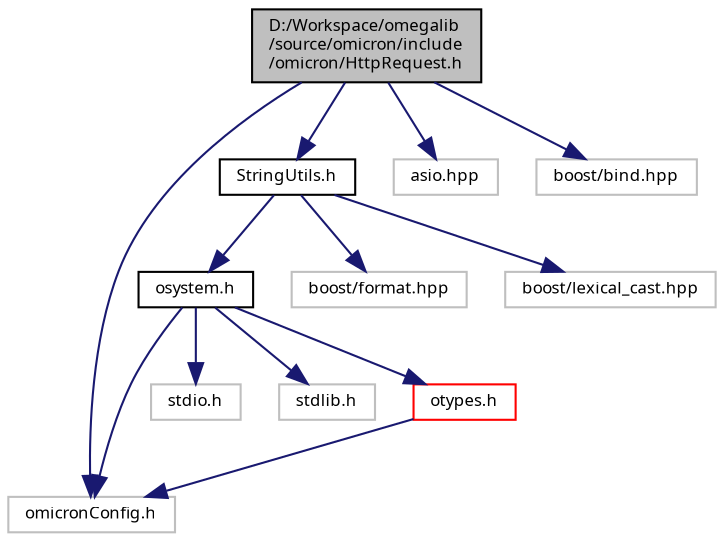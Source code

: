 digraph "D:/Workspace/omegalib/source/omicron/include/omicron/HttpRequest.h"
{
  bgcolor="transparent";
  edge [fontname="FreeSans.ttf",fontsize="8",labelfontname="FreeSans.ttf",labelfontsize="8"];
  node [fontname="FreeSans.ttf",fontsize="8",shape=record];
  Node1 [label="D:/Workspace/omegalib\l/source/omicron/include\l/omicron/HttpRequest.h",height=0.2,width=0.4,color="black", fillcolor="grey75", style="filled" fontcolor="black"];
  Node1 -> Node2 [color="midnightblue",fontsize="8",style="solid",fontname="FreeSans.ttf"];
  Node2 [label="omicronConfig.h",height=0.2,width=0.4,color="grey75"];
  Node1 -> Node3 [color="midnightblue",fontsize="8",style="solid",fontname="FreeSans.ttf"];
  Node3 [label="StringUtils.h",height=0.2,width=0.4,color="black",URL="$_string_utils_8h.html"];
  Node3 -> Node4 [color="midnightblue",fontsize="8",style="solid",fontname="FreeSans.ttf"];
  Node4 [label="osystem.h",height=0.2,width=0.4,color="black",URL="$omicron_2include_2omicron_2osystem_8h.html"];
  Node4 -> Node2 [color="midnightblue",fontsize="8",style="solid",fontname="FreeSans.ttf"];
  Node4 -> Node5 [color="midnightblue",fontsize="8",style="solid",fontname="FreeSans.ttf"];
  Node5 [label="stdio.h",height=0.2,width=0.4,color="grey75"];
  Node4 -> Node6 [color="midnightblue",fontsize="8",style="solid",fontname="FreeSans.ttf"];
  Node6 [label="stdlib.h",height=0.2,width=0.4,color="grey75"];
  Node4 -> Node7 [color="midnightblue",fontsize="8",style="solid",fontname="FreeSans.ttf"];
  Node7 [label="otypes.h",height=0.2,width=0.4,color="red",URL="$omicron_2include_2omicron_2otypes_8h.html"];
  Node7 -> Node2 [color="midnightblue",fontsize="8",style="solid",fontname="FreeSans.ttf"];
  Node3 -> Node8 [color="midnightblue",fontsize="8",style="solid",fontname="FreeSans.ttf"];
  Node8 [label="boost/format.hpp",height=0.2,width=0.4,color="grey75"];
  Node3 -> Node9 [color="midnightblue",fontsize="8",style="solid",fontname="FreeSans.ttf"];
  Node9 [label="boost/lexical_cast.hpp",height=0.2,width=0.4,color="grey75"];
  Node1 -> Node10 [color="midnightblue",fontsize="8",style="solid",fontname="FreeSans.ttf"];
  Node10 [label="asio.hpp",height=0.2,width=0.4,color="grey75"];
  Node1 -> Node11 [color="midnightblue",fontsize="8",style="solid",fontname="FreeSans.ttf"];
  Node11 [label="boost/bind.hpp",height=0.2,width=0.4,color="grey75"];
}
